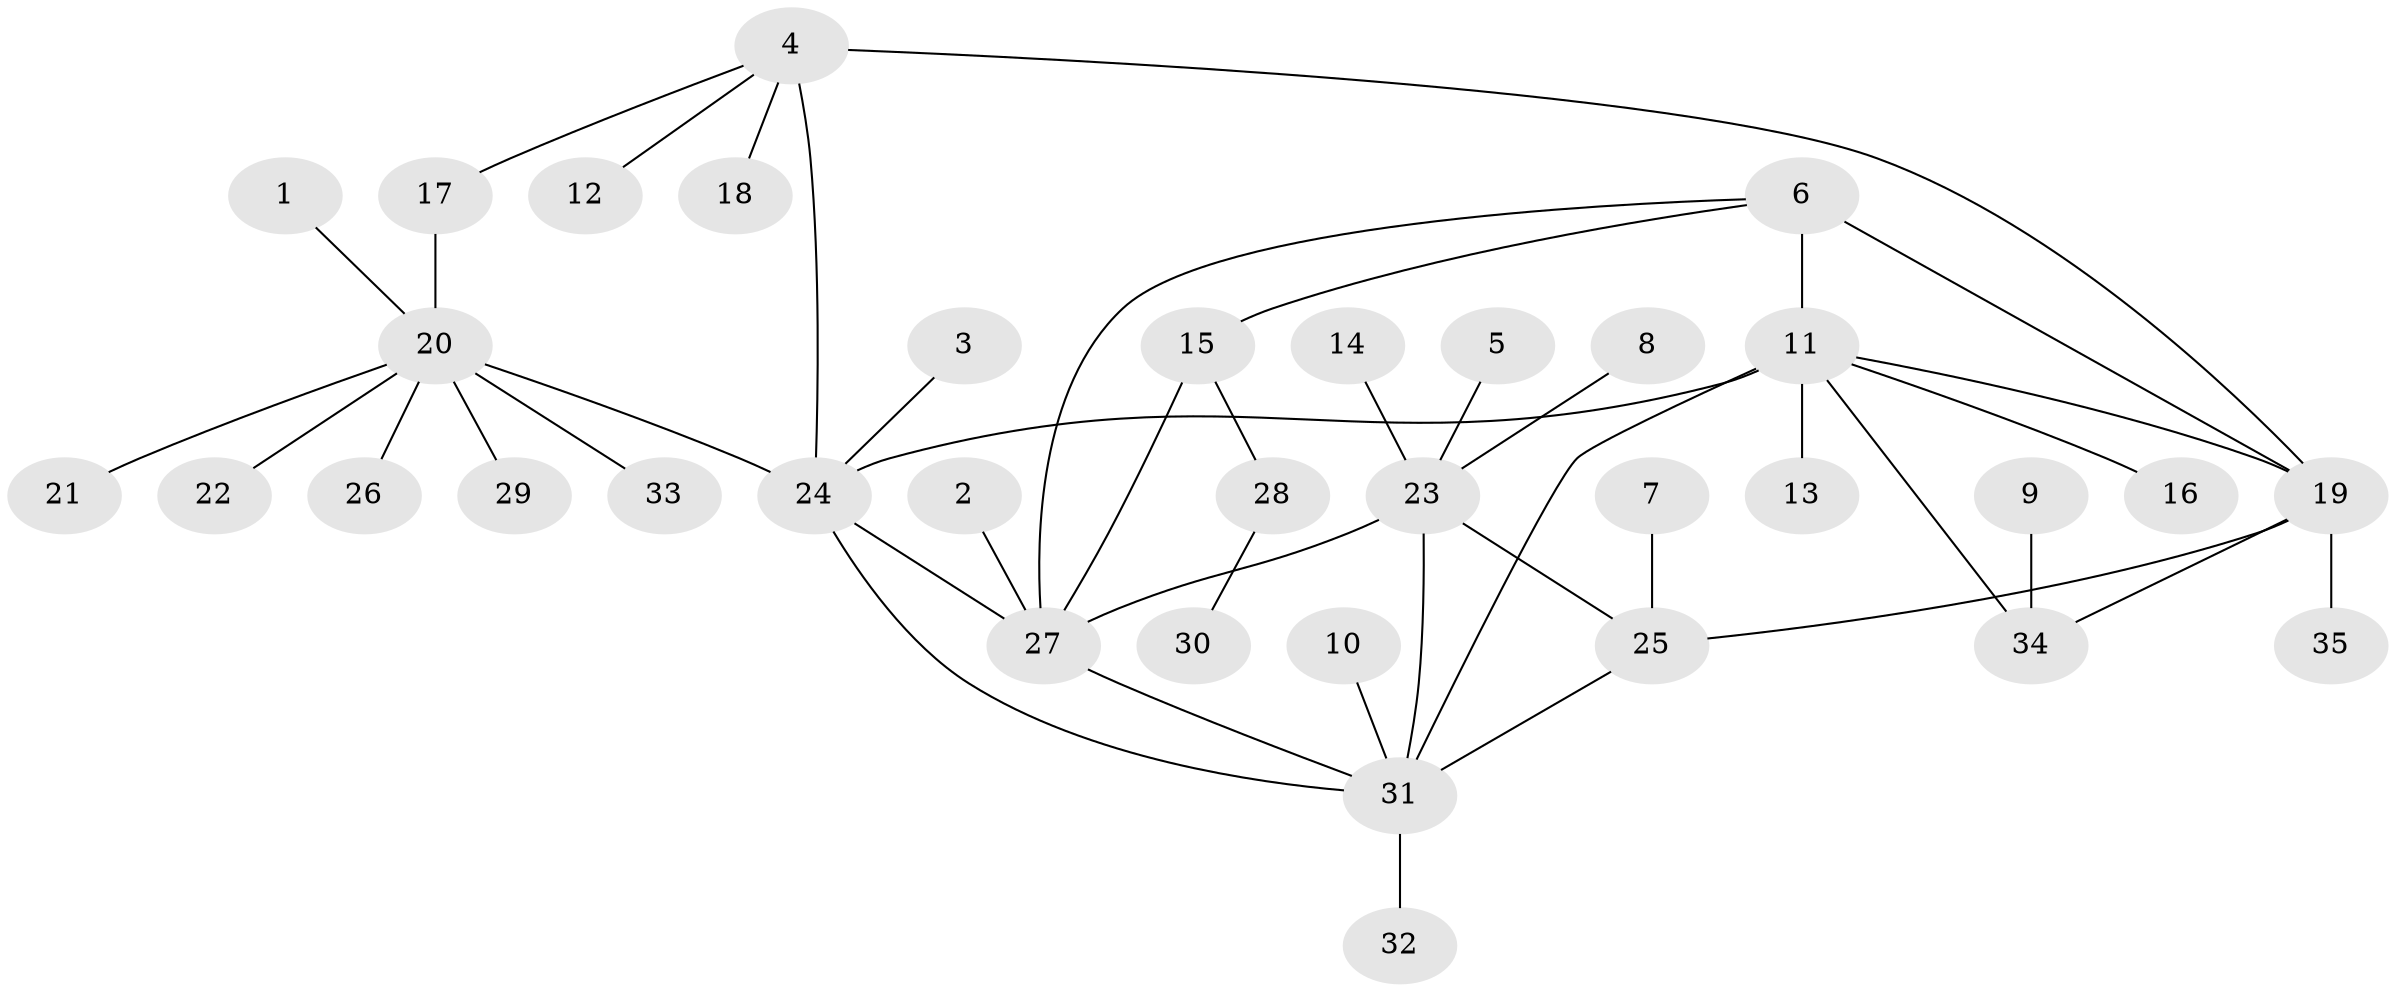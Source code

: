 // original degree distribution, {9: 0.014492753623188406, 7: 0.057971014492753624, 8: 0.043478260869565216, 5: 0.028985507246376812, 4: 0.057971014492753624, 3: 0.057971014492753624, 10: 0.014492753623188406, 1: 0.6231884057971014, 2: 0.10144927536231885}
// Generated by graph-tools (version 1.1) at 2025/50/03/09/25 03:50:32]
// undirected, 35 vertices, 45 edges
graph export_dot {
graph [start="1"]
  node [color=gray90,style=filled];
  1;
  2;
  3;
  4;
  5;
  6;
  7;
  8;
  9;
  10;
  11;
  12;
  13;
  14;
  15;
  16;
  17;
  18;
  19;
  20;
  21;
  22;
  23;
  24;
  25;
  26;
  27;
  28;
  29;
  30;
  31;
  32;
  33;
  34;
  35;
  1 -- 20 [weight=1.0];
  2 -- 27 [weight=1.0];
  3 -- 24 [weight=1.0];
  4 -- 12 [weight=1.0];
  4 -- 17 [weight=1.0];
  4 -- 18 [weight=1.0];
  4 -- 19 [weight=2.0];
  4 -- 24 [weight=1.0];
  5 -- 23 [weight=1.0];
  6 -- 11 [weight=2.0];
  6 -- 15 [weight=1.0];
  6 -- 19 [weight=1.0];
  6 -- 27 [weight=1.0];
  7 -- 25 [weight=1.0];
  8 -- 23 [weight=1.0];
  9 -- 34 [weight=1.0];
  10 -- 31 [weight=1.0];
  11 -- 13 [weight=1.0];
  11 -- 16 [weight=1.0];
  11 -- 19 [weight=1.0];
  11 -- 24 [weight=1.0];
  11 -- 31 [weight=1.0];
  11 -- 34 [weight=1.0];
  14 -- 23 [weight=1.0];
  15 -- 27 [weight=1.0];
  15 -- 28 [weight=1.0];
  17 -- 20 [weight=1.0];
  19 -- 25 [weight=2.0];
  19 -- 34 [weight=1.0];
  19 -- 35 [weight=1.0];
  20 -- 21 [weight=1.0];
  20 -- 22 [weight=1.0];
  20 -- 24 [weight=2.0];
  20 -- 26 [weight=1.0];
  20 -- 29 [weight=1.0];
  20 -- 33 [weight=1.0];
  23 -- 25 [weight=1.0];
  23 -- 27 [weight=1.0];
  23 -- 31 [weight=1.0];
  24 -- 27 [weight=1.0];
  24 -- 31 [weight=1.0];
  25 -- 31 [weight=1.0];
  27 -- 31 [weight=1.0];
  28 -- 30 [weight=1.0];
  31 -- 32 [weight=1.0];
}
